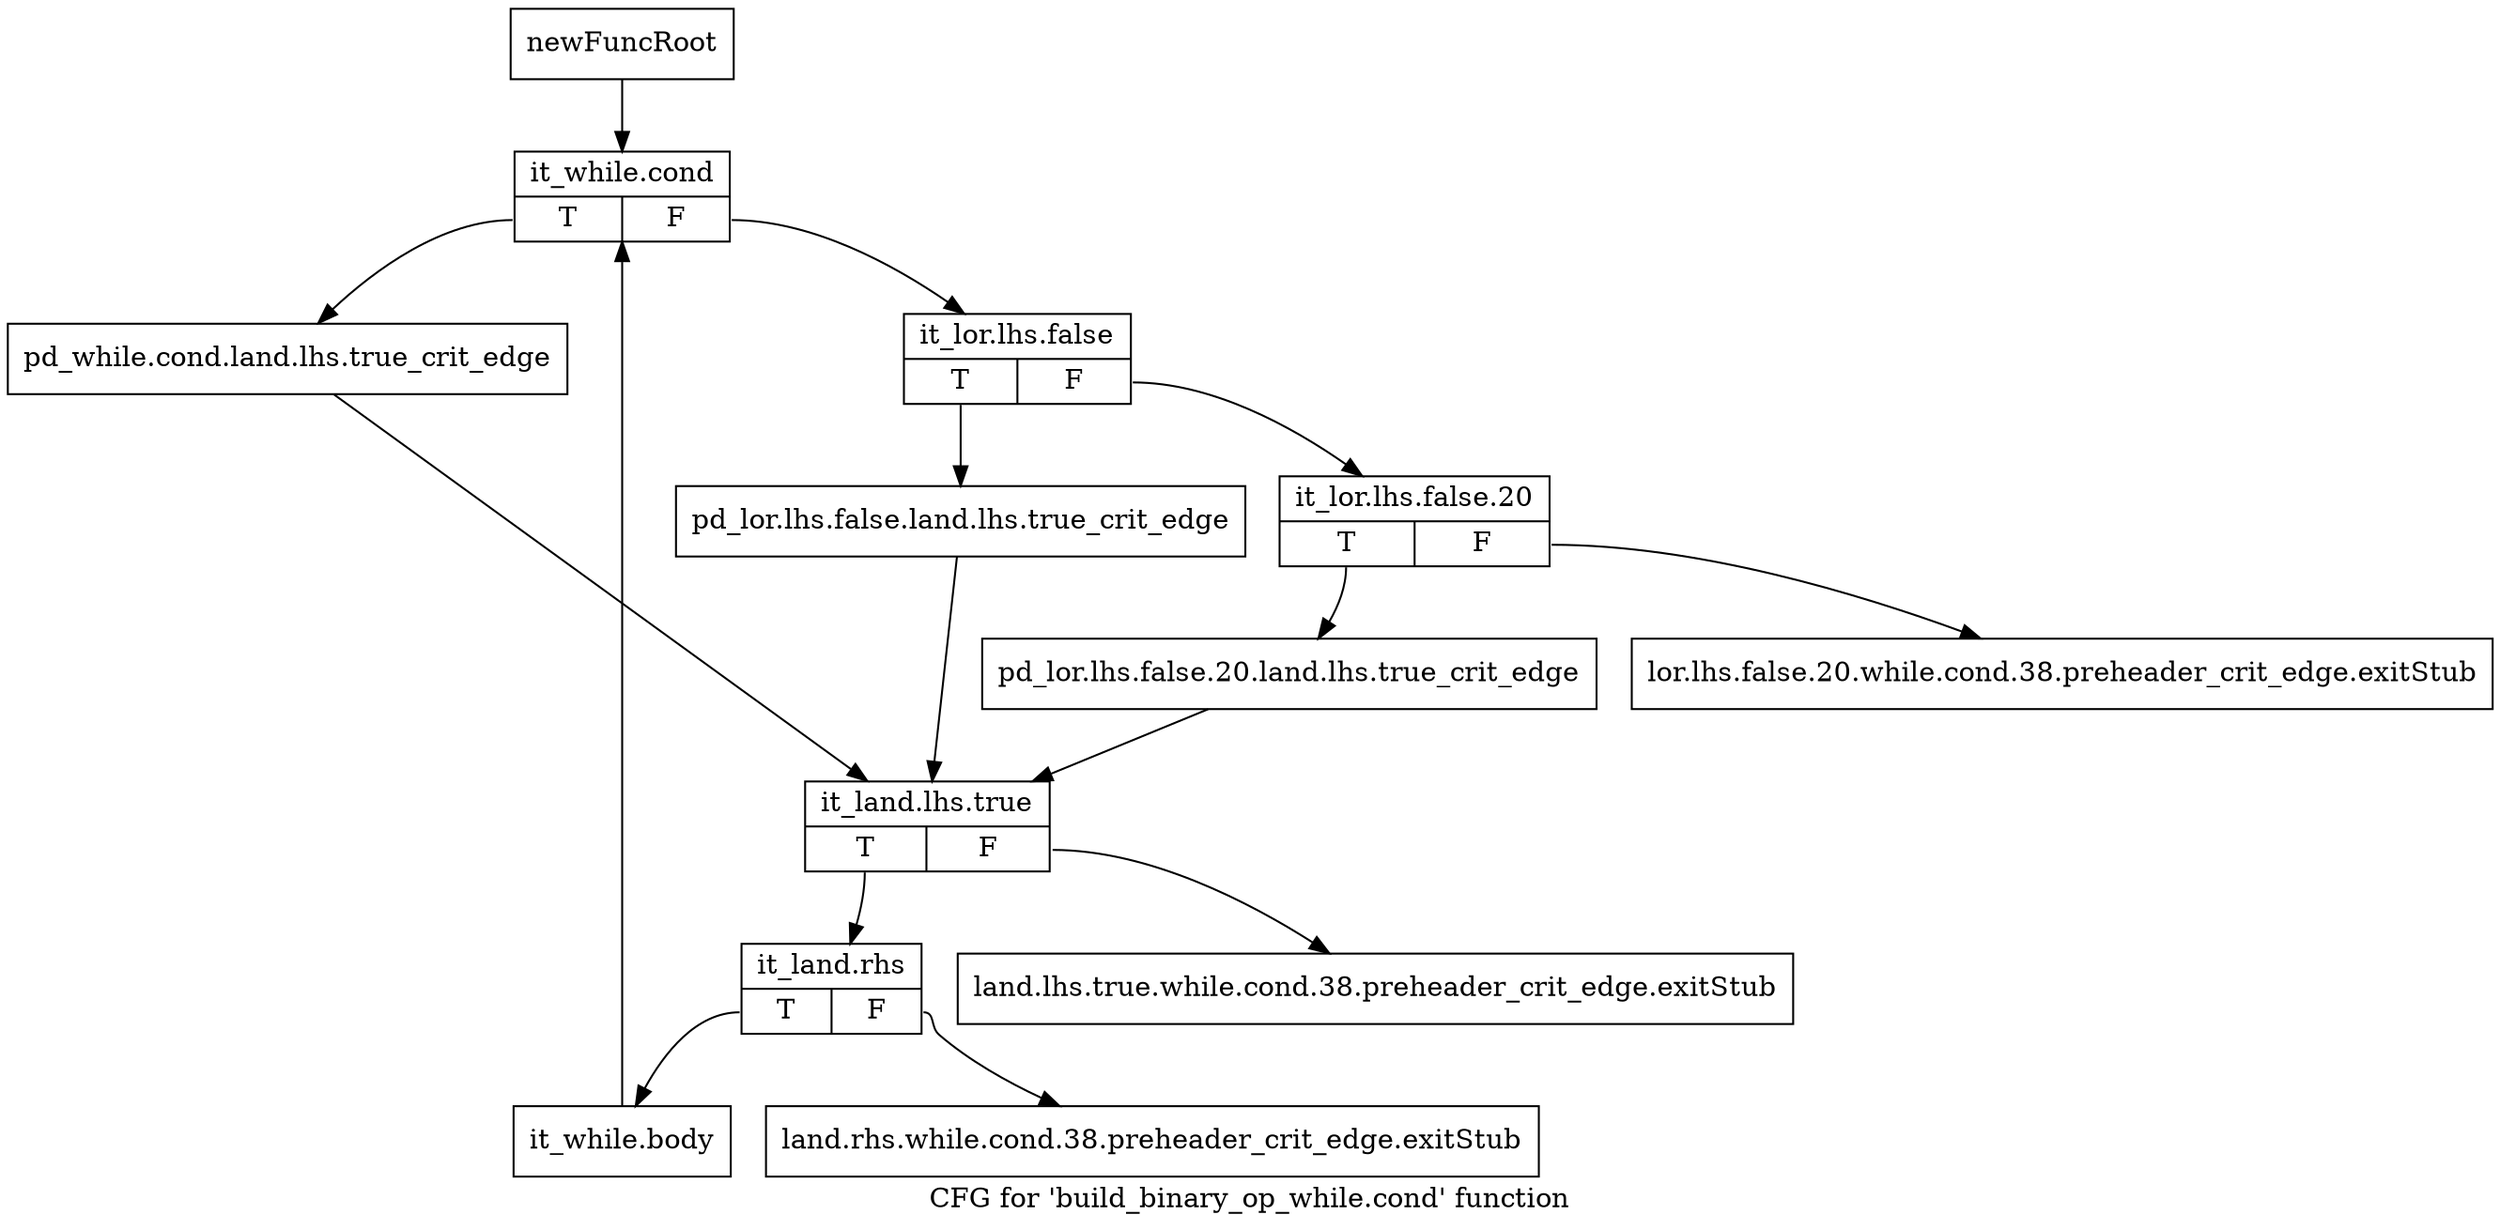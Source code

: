 digraph "CFG for 'build_binary_op_while.cond' function" {
	label="CFG for 'build_binary_op_while.cond' function";

	Node0xa05aa50 [shape=record,label="{newFuncRoot}"];
	Node0xa05aa50 -> Node0xa05ab90;
	Node0xa05aaa0 [shape=record,label="{lor.lhs.false.20.while.cond.38.preheader_crit_edge.exitStub}"];
	Node0xa05aaf0 [shape=record,label="{land.lhs.true.while.cond.38.preheader_crit_edge.exitStub}"];
	Node0xa05ab40 [shape=record,label="{land.rhs.while.cond.38.preheader_crit_edge.exitStub}"];
	Node0xa05ab90 [shape=record,label="{it_while.cond|{<s0>T|<s1>F}}"];
	Node0xa05ab90:s0 -> Node0xa05ad20;
	Node0xa05ab90:s1 -> Node0xa05abe0;
	Node0xa05abe0 [shape=record,label="{it_lor.lhs.false|{<s0>T|<s1>F}}"];
	Node0xa05abe0:s0 -> Node0xa05acd0;
	Node0xa05abe0:s1 -> Node0xa05ac30;
	Node0xa05ac30 [shape=record,label="{it_lor.lhs.false.20|{<s0>T|<s1>F}}"];
	Node0xa05ac30:s0 -> Node0xa05ac80;
	Node0xa05ac30:s1 -> Node0xa05aaa0;
	Node0xa05ac80 [shape=record,label="{pd_lor.lhs.false.20.land.lhs.true_crit_edge}"];
	Node0xa05ac80 -> Node0xa05ad70;
	Node0xa05acd0 [shape=record,label="{pd_lor.lhs.false.land.lhs.true_crit_edge}"];
	Node0xa05acd0 -> Node0xa05ad70;
	Node0xa05ad20 [shape=record,label="{pd_while.cond.land.lhs.true_crit_edge}"];
	Node0xa05ad20 -> Node0xa05ad70;
	Node0xa05ad70 [shape=record,label="{it_land.lhs.true|{<s0>T|<s1>F}}"];
	Node0xa05ad70:s0 -> Node0xa05adc0;
	Node0xa05ad70:s1 -> Node0xa05aaf0;
	Node0xa05adc0 [shape=record,label="{it_land.rhs|{<s0>T|<s1>F}}"];
	Node0xa05adc0:s0 -> Node0xa05ae10;
	Node0xa05adc0:s1 -> Node0xa05ab40;
	Node0xa05ae10 [shape=record,label="{it_while.body}"];
	Node0xa05ae10 -> Node0xa05ab90;
}
